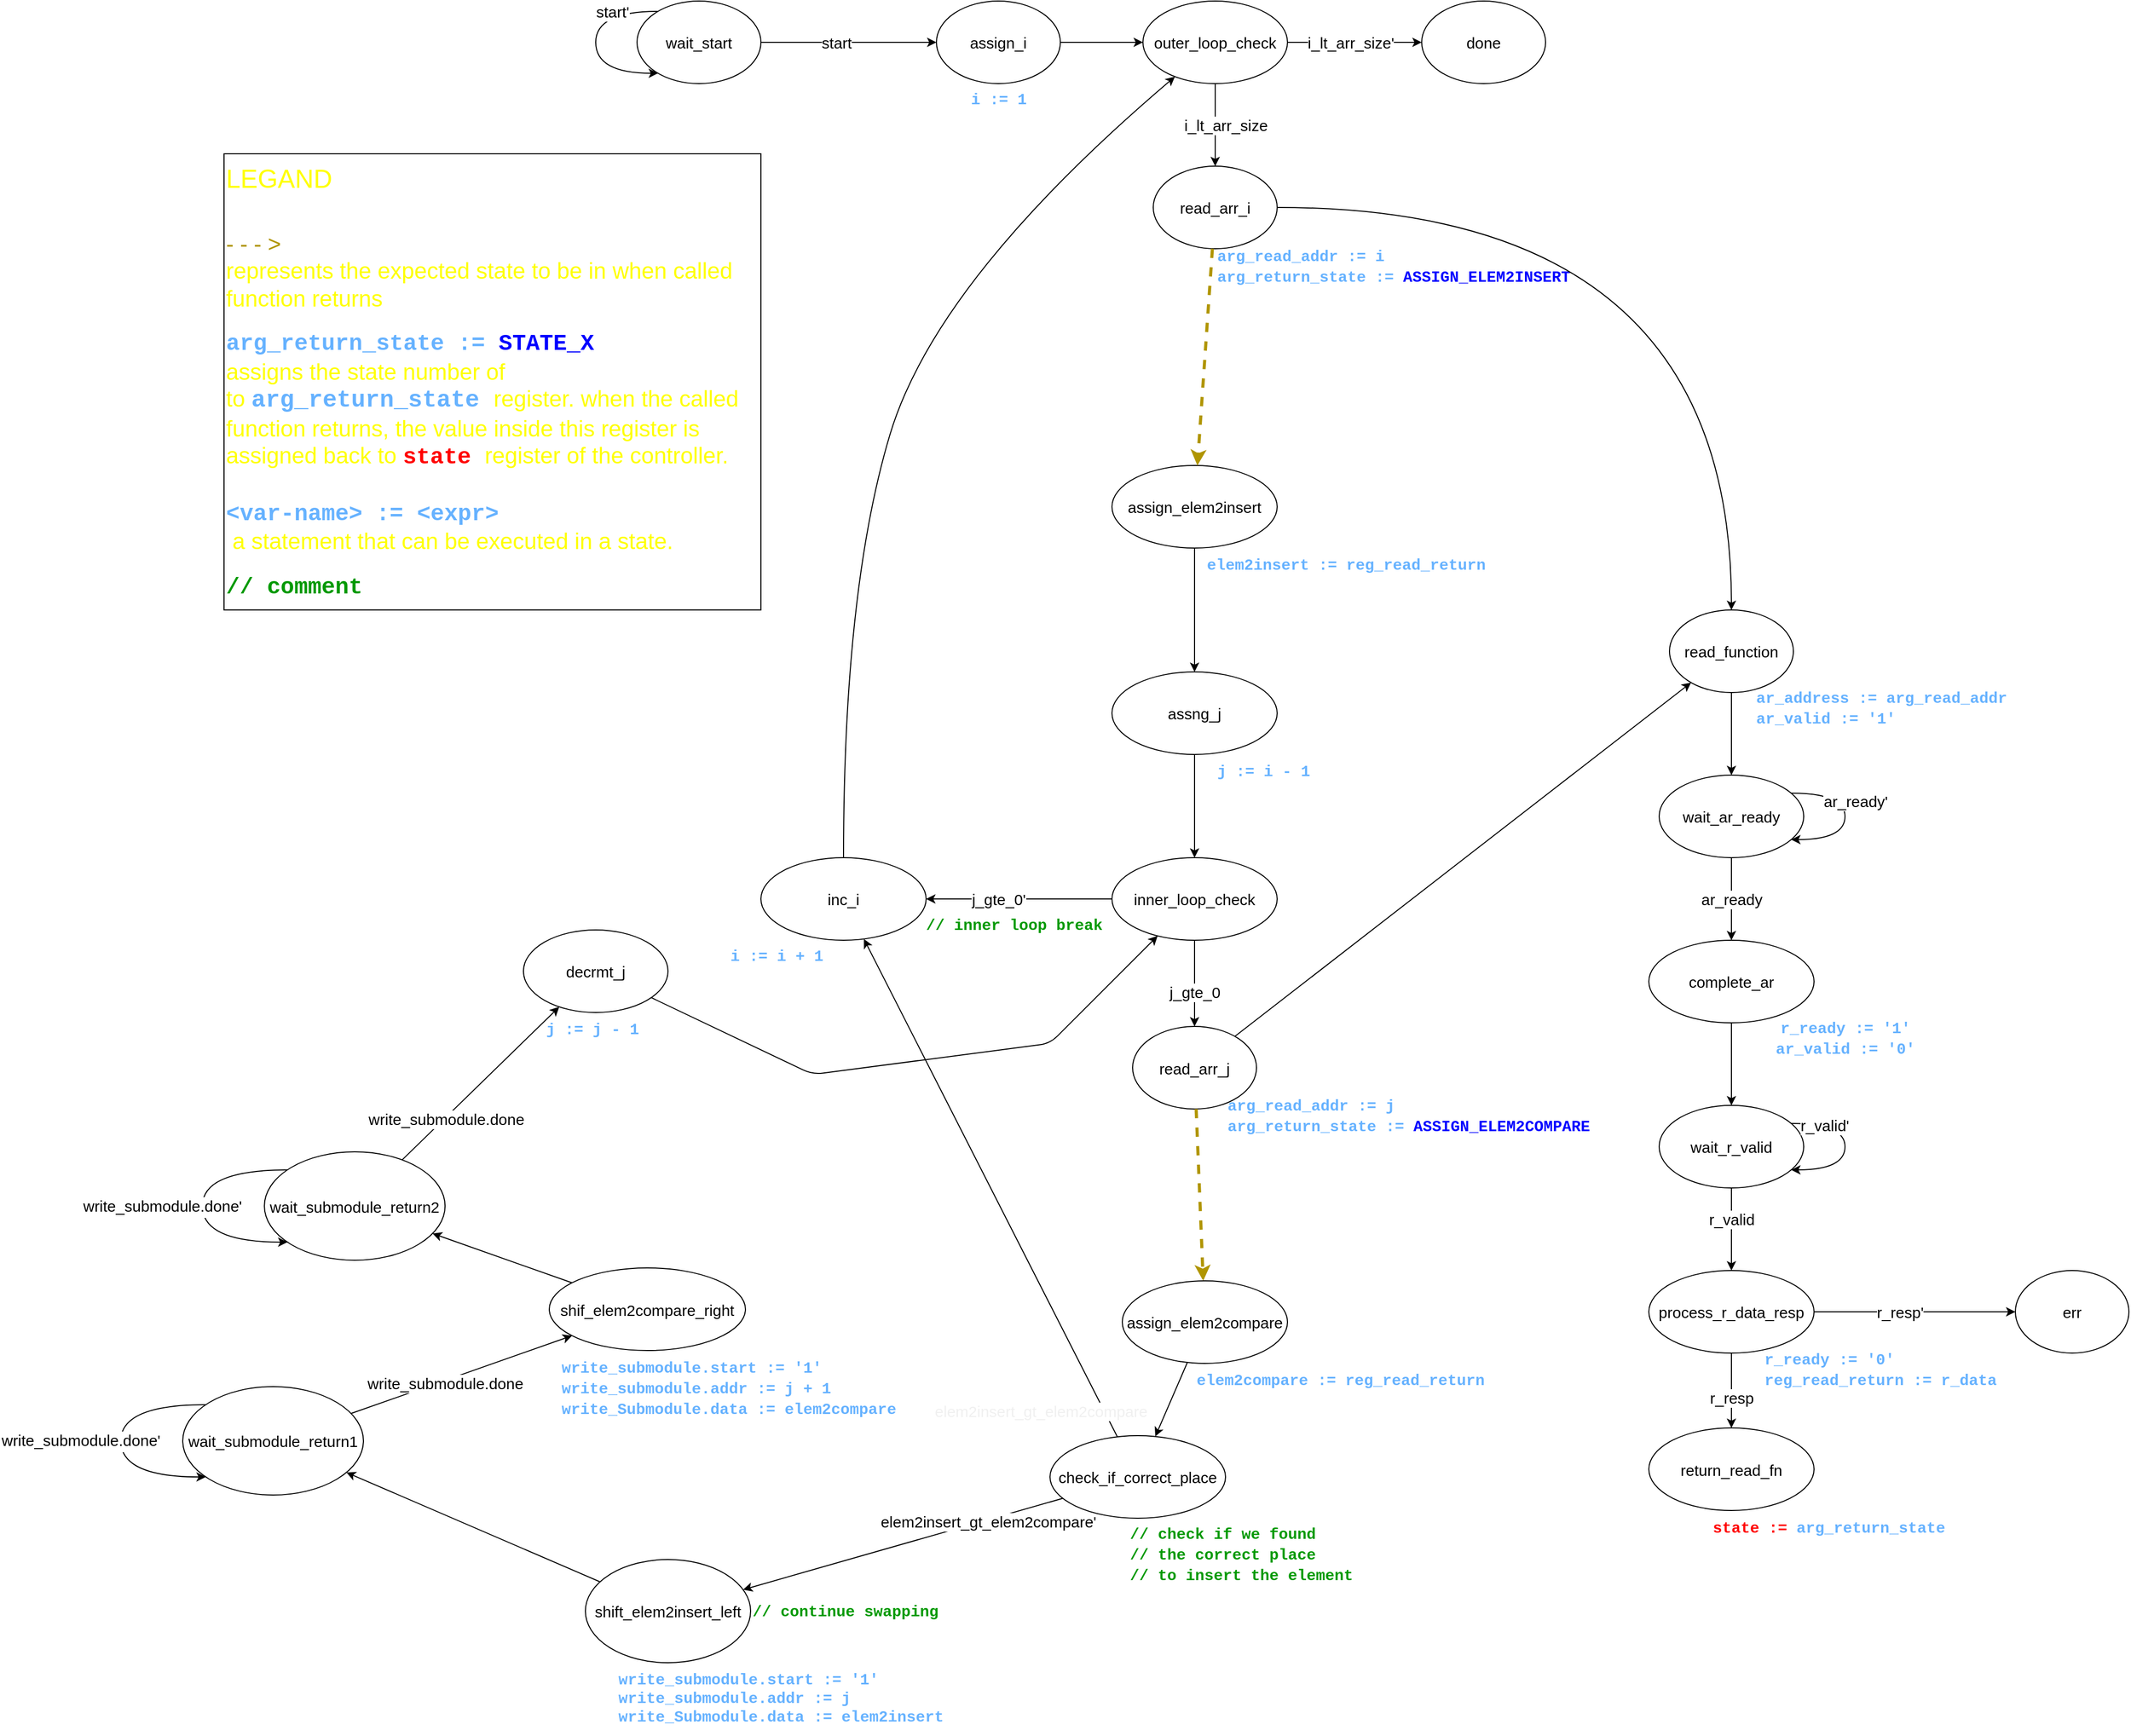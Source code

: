 <mxfile>
    <diagram name="Page-1" id="099fd60b-425b-db50-ffb0-6b813814b670">
        <mxGraphModel dx="1211" dy="804" grid="1" gridSize="10" guides="1" tooltips="1" connect="1" arrows="1" fold="1" page="1" pageScale="1" pageWidth="850" pageHeight="1100" background="none" math="0" shadow="0">
            <root>
                <mxCell id="0"/>
                <mxCell id="1" parent="0"/>
                <mxCell id="6" value="" style="html=1;fontSize=15;fontStyle=0" parent="1" source="2" target="5" edge="1">
                    <mxGeometry relative="1" as="geometry"/>
                </mxCell>
                <mxCell id="7" value="start" style="edgeLabel;html=1;align=center;verticalAlign=middle;resizable=0;points=[];fontSize=15;" parent="6" vertex="1" connectable="0">
                    <mxGeometry x="-0.143" y="-3" relative="1" as="geometry">
                        <mxPoint y="-3" as="offset"/>
                    </mxGeometry>
                </mxCell>
                <mxCell id="2" value="&lt;font style=&quot;font-size: 15px;&quot;&gt;wait_start&lt;/font&gt;" style="ellipse;whiteSpace=wrap;html=1;rounded=0;" parent="1" vertex="1">
                    <mxGeometry x="120" y="460" width="120" height="80" as="geometry"/>
                </mxCell>
                <mxCell id="3" style="edgeStyle=orthogonalEdgeStyle;html=1;fontSize=15;curved=1;fontStyle=0" parent="1" source="2" target="2" edge="1">
                    <mxGeometry relative="1" as="geometry">
                        <mxPoint x="150" y="570" as="targetPoint"/>
                        <Array as="points">
                            <mxPoint x="80" y="530"/>
                        </Array>
                    </mxGeometry>
                </mxCell>
                <mxCell id="8" value="start'" style="edgeLabel;html=1;align=center;verticalAlign=middle;resizable=0;points=[];fontSize=15;" parent="3" vertex="1" connectable="0">
                    <mxGeometry x="-0.405" y="-10" relative="1" as="geometry">
                        <mxPoint x="9" y="10" as="offset"/>
                    </mxGeometry>
                </mxCell>
                <mxCell id="11" value="" style="html=1;fontSize=15;fontColor=#66B2FF;fontStyle=0" parent="1" source="5" target="10" edge="1">
                    <mxGeometry relative="1" as="geometry"/>
                </mxCell>
                <mxCell id="13" value="" style="html=1;fontSize=15;fontColor=#66B2FF;fontStyle=0" parent="1" source="10" target="12" edge="1">
                    <mxGeometry relative="1" as="geometry"/>
                </mxCell>
                <mxCell id="15" value="i_lt_arr_size'" style="edgeLabel;html=1;align=center;verticalAlign=middle;resizable=0;points=[];fontSize=15;;" parent="13" vertex="1" connectable="0">
                    <mxGeometry x="-0.256" relative="1" as="geometry">
                        <mxPoint x="12" as="offset"/>
                    </mxGeometry>
                </mxCell>
                <mxCell id="17" value="" style="html=1;fontSize=15;;fontStyle=0" parent="1" source="10" target="16" edge="1">
                    <mxGeometry relative="1" as="geometry"/>
                </mxCell>
                <mxCell id="10" value="&lt;font style=&quot;font-size: 15px;&quot;&gt;outer_loop_check&lt;br&gt;&lt;/font&gt;" style="ellipse;whiteSpace=wrap;html=1;rounded=0;" parent="1" vertex="1">
                    <mxGeometry x="610" y="460" width="140" height="80" as="geometry"/>
                </mxCell>
                <mxCell id="12" value="&lt;font style=&quot;font-size: 15px;&quot;&gt;done&lt;br&gt;&lt;/font&gt;" style="ellipse;whiteSpace=wrap;html=1;rounded=0;" parent="1" vertex="1">
                    <mxGeometry x="880" y="460" width="120" height="80" as="geometry"/>
                </mxCell>
                <mxCell id="20" value="i_lt_arr_size" style="edgeLabel;html=1;align=center;verticalAlign=middle;resizable=0;points=[];fontSize=15;;" parent="1" vertex="1" connectable="0">
                    <mxGeometry x="690.001" y="580" as="geometry"/>
                </mxCell>
                <mxCell id="52" value="" style="html=1;fontSize=15;;fontStyle=0" parent="1" source="48" target="85" edge="1">
                    <mxGeometry relative="1" as="geometry">
                        <mxPoint x="700" y="1420" as="targetPoint"/>
                    </mxGeometry>
                </mxCell>
                <mxCell id="53" value="j_gte_0" style="edgeLabel;html=1;align=center;verticalAlign=middle;resizable=0;points=[];fontSize=15;;" parent="52" vertex="1" connectable="0">
                    <mxGeometry x="0.188" relative="1" as="geometry">
                        <mxPoint as="offset"/>
                    </mxGeometry>
                </mxCell>
                <mxCell id="54" style="edgeStyle=orthogonalEdgeStyle;curved=1;html=1;fontSize=15;;fontStyle=0" parent="1" source="48" target="155" edge="1">
                    <mxGeometry relative="1" as="geometry">
                        <mxPoint x="470" y="1330" as="targetPoint"/>
                    </mxGeometry>
                </mxCell>
                <mxCell id="56" value="j_gte_0'" style="edgeLabel;html=1;align=center;verticalAlign=middle;resizable=0;points=[];fontSize=15;;" parent="54" vertex="1" connectable="0">
                    <mxGeometry x="0.42" y="1" relative="1" as="geometry">
                        <mxPoint x="18" y="-1" as="offset"/>
                    </mxGeometry>
                </mxCell>
                <mxCell id="48" value="&lt;font style=&quot;font-size: 15px;&quot;&gt;inner_loop_check&lt;br&gt;&lt;/font&gt;" style="ellipse;whiteSpace=wrap;html=1;rounded=0;" parent="1" vertex="1">
                    <mxGeometry x="580" y="1290" width="160" height="80" as="geometry"/>
                </mxCell>
                <mxCell id="57" value="&lt;font face=&quot;Courier New&quot; color=&quot;#009900&quot;&gt;&lt;b&gt;// inner loop break&lt;/b&gt;&lt;/font&gt;" style="text;html=1;align=center;verticalAlign=middle;resizable=0;points=[];autosize=1;strokeColor=none;fillColor=none;fontSize=15;;" parent="1" vertex="1">
                    <mxGeometry x="390" y="1340" width="190" height="30" as="geometry"/>
                </mxCell>
                <mxCell id="108" value="" style="edgeStyle=none;html=1;fontStyle=0" parent="1" source="102" target="107" edge="1">
                    <mxGeometry relative="1" as="geometry"/>
                </mxCell>
                <mxCell id="121" value="" style="html=1;fontSize=15;fontStyle=0" parent="1" source="107" target="369" edge="1">
                    <mxGeometry relative="1" as="geometry">
                        <mxPoint x="235.415" y="2007.595" as="targetPoint"/>
                    </mxGeometry>
                </mxCell>
                <mxCell id="344" value="&lt;span style=&quot;font-size: 15px;&quot;&gt;elem2insert_gt_elem2compare'&lt;/span&gt;" style="edgeLabel;html=1;align=center;verticalAlign=middle;resizable=0;points=[];" parent="121" vertex="1" connectable="0">
                    <mxGeometry x="-0.529" y="2" relative="1" as="geometry">
                        <mxPoint y="-1" as="offset"/>
                    </mxGeometry>
                </mxCell>
                <mxCell id="128" value="" style="html=1;fontSize=15;fontStyle=0" parent="1" source="125" target="48" edge="1">
                    <mxGeometry relative="1" as="geometry">
                        <mxPoint x="660" y="1310" as="targetPoint"/>
                    </mxGeometry>
                </mxCell>
                <mxCell id="178" style="edgeStyle=none;html=1;fontSize=15;" parent="1" source="149" target="48" edge="1">
                    <mxGeometry relative="1" as="geometry">
                        <Array as="points">
                            <mxPoint x="290" y="1500"/>
                            <mxPoint x="520" y="1470"/>
                        </Array>
                    </mxGeometry>
                </mxCell>
                <mxCell id="161" value="" style="curved=1;endArrow=classic;html=1;fontSize=15;fontColor=#FF0000;fontStyle=0" parent="1" source="155" target="10" edge="1">
                    <mxGeometry width="50" height="50" relative="1" as="geometry">
                        <mxPoint x="420" y="1000" as="sourcePoint"/>
                        <mxPoint x="590" y="240" as="targetPoint"/>
                        <Array as="points">
                            <mxPoint x="320" y="1030"/>
                            <mxPoint x="410" y="730"/>
                        </Array>
                    </mxGeometry>
                </mxCell>
                <mxCell id="180" value="" style="group" parent="1" vertex="1" connectable="0">
                    <mxGeometry x="10" y="1360" width="140" height="110" as="geometry"/>
                </mxCell>
                <mxCell id="149" value="&lt;font style=&quot;font-size: 15px;&quot;&gt;decrmt_j&lt;br&gt;&lt;/font&gt;" style="ellipse;whiteSpace=wrap;html=1;rounded=0;" parent="180" vertex="1">
                    <mxGeometry width="140" height="80" as="geometry"/>
                </mxCell>
                <mxCell id="179" value="&lt;font face=&quot;Courier New&quot;&gt;&lt;b&gt;&lt;span style=&quot;color: rgb(102, 178, 255); font-size: 15px; font-style: normal; font-variant-ligatures: normal; font-variant-caps: normal; letter-spacing: normal; orphans: 2; text-align: center; text-indent: 0px; text-transform: none; widows: 2; word-spacing: 0px; -webkit-text-stroke-width: 0px; text-decoration-thickness: initial; text-decoration-style: initial; text-decoration-color: initial; float: none; display: inline !important;&quot;&gt;j := j - 1&lt;/span&gt;&lt;/b&gt;&lt;/font&gt;" style="text;whiteSpace=wrap;html=1;fontSize=15;;" parent="180" vertex="1">
                    <mxGeometry x="20" y="80" width="100" height="30" as="geometry"/>
                </mxCell>
                <mxCell id="181" value="" style="group" parent="1" vertex="1" connectable="0">
                    <mxGeometry x="200" y="1290" width="200" height="110" as="geometry"/>
                </mxCell>
                <mxCell id="155" value="&lt;font style=&quot;font-size: 15px;&quot;&gt;inc_i&lt;br&gt;&lt;/font&gt;" style="ellipse;whiteSpace=wrap;html=1;rounded=0;" parent="181" vertex="1">
                    <mxGeometry x="40" width="160" height="80" as="geometry"/>
                </mxCell>
                <mxCell id="160" value="&lt;font color=&quot;#66b2ff&quot;&gt;&lt;font face=&quot;Courier New&quot;&gt;&lt;b&gt;i := i + 1&lt;/b&gt;&lt;/font&gt;&lt;br&gt;&lt;/font&gt;" style="text;html=1;align=center;verticalAlign=middle;resizable=0;points=[];autosize=1;strokeColor=none;fillColor=none;fontSize=15;;" parent="181" vertex="1">
                    <mxGeometry y="80" width="110" height="30" as="geometry"/>
                </mxCell>
                <mxCell id="182" value="" style="group" parent="1" vertex="1" connectable="0">
                    <mxGeometry x="410" y="460" width="120" height="110" as="geometry"/>
                </mxCell>
                <mxCell id="5" value="&lt;font style=&quot;font-size: 15px;&quot;&gt;assign_i&lt;br&gt;&lt;/font&gt;" style="ellipse;whiteSpace=wrap;html=1;rounded=0;" parent="182" vertex="1">
                    <mxGeometry width="120" height="80" as="geometry"/>
                </mxCell>
                <mxCell id="9" value="&lt;font face=&quot;Courier New&quot; color=&quot;#66b2ff&quot;&gt;&lt;b&gt;i := 1&lt;/b&gt;&lt;/font&gt;" style="text;html=1;align=center;verticalAlign=middle;resizable=0;points=[];autosize=1;strokeColor=none;fillColor=none;fontSize=15;" parent="182" vertex="1">
                    <mxGeometry x="20" y="80" width="80" height="30" as="geometry"/>
                </mxCell>
                <mxCell id="186" value="" style="group" parent="1" vertex="1" connectable="0">
                    <mxGeometry x="580" y="1110" width="210" height="110" as="geometry"/>
                </mxCell>
                <mxCell id="125" value="&lt;font style=&quot;font-size: 15px;&quot;&gt;assng_j&lt;br&gt;&lt;/font&gt;" style="ellipse;whiteSpace=wrap;html=1;rounded=0;" parent="186" vertex="1">
                    <mxGeometry width="160" height="80" as="geometry"/>
                </mxCell>
                <mxCell id="129" value="&lt;div style=&quot;text-align: center;&quot;&gt;&lt;span style=&quot;background-color: initial;&quot;&gt;&lt;font face=&quot;Courier New&quot; color=&quot;#66b2ff&quot;&gt;&lt;b&gt;j := i - 1&lt;/b&gt;&lt;/font&gt;&lt;/span&gt;&lt;/div&gt;" style="text;whiteSpace=wrap;html=1;fontSize=15;;" parent="186" vertex="1">
                    <mxGeometry x="100" y="80" width="110" height="30" as="geometry"/>
                </mxCell>
                <mxCell id="268" value="" style="edgeStyle=orthogonalEdgeStyle;curved=1;html=1;fontSize=15;;fontStyle=0" parent="1" source="286" target="271" edge="1">
                    <mxGeometry relative="1" as="geometry"/>
                </mxCell>
                <mxCell id="269" value="" style="edgeStyle=orthogonalEdgeStyle;curved=1;html=1;fontSize=15;;fontStyle=0" parent="1" source="271" target="289" edge="1">
                    <mxGeometry relative="1" as="geometry"/>
                </mxCell>
                <mxCell id="270" value="ar_ready" style="edgeLabel;html=1;align=center;verticalAlign=middle;resizable=0;points=[];fontSize=15;;" parent="269" vertex="1" connectable="0">
                    <mxGeometry x="0.35" relative="1" as="geometry">
                        <mxPoint y="-14" as="offset"/>
                    </mxGeometry>
                </mxCell>
                <mxCell id="271" value="&lt;font style=&quot;font-size: 15px;&quot;&gt;wait_ar_ready&lt;br&gt;&lt;/font&gt;" style="ellipse;whiteSpace=wrap;html=1;rounded=0;" parent="1" vertex="1">
                    <mxGeometry x="1110" y="1210" width="140" height="80" as="geometry"/>
                </mxCell>
                <mxCell id="272" value="" style="edgeStyle=orthogonalEdgeStyle;curved=1;html=1;fontSize=15;;fontStyle=0" parent="1" source="289" target="277" edge="1">
                    <mxGeometry relative="1" as="geometry"/>
                </mxCell>
                <mxCell id="275" value="" style="edgeStyle=orthogonalEdgeStyle;curved=1;html=1;fontSize=15;;fontStyle=0" parent="1" source="277" target="292" edge="1">
                    <mxGeometry relative="1" as="geometry"/>
                </mxCell>
                <mxCell id="276" value="r_valid" style="edgeLabel;html=1;align=center;verticalAlign=middle;resizable=0;points=[];fontSize=15;;" parent="275" vertex="1" connectable="0">
                    <mxGeometry x="-0.245" relative="1" as="geometry">
                        <mxPoint as="offset"/>
                    </mxGeometry>
                </mxCell>
                <mxCell id="277" value="&lt;font style=&quot;font-size: 15px;&quot;&gt;wait_r_valid&lt;br&gt;&lt;/font&gt;" style="ellipse;whiteSpace=wrap;html=1;rounded=0;" parent="1" vertex="1">
                    <mxGeometry x="1110" y="1530" width="140" height="80" as="geometry"/>
                </mxCell>
                <mxCell id="280" value="" style="edgeStyle=orthogonalEdgeStyle;curved=1;html=1;fontSize=15;;fontStyle=0" parent="1" source="292" target="284" edge="1">
                    <mxGeometry relative="1" as="geometry">
                        <mxPoint x="1400" y="1730" as="targetPoint"/>
                    </mxGeometry>
                </mxCell>
                <mxCell id="281" value="r_resp'" style="edgeLabel;html=1;align=center;verticalAlign=middle;resizable=0;points=[];fontSize=15;;" parent="280" vertex="1" connectable="0">
                    <mxGeometry x="-0.241" y="-3" relative="1" as="geometry">
                        <mxPoint x="9" y="-3" as="offset"/>
                    </mxGeometry>
                </mxCell>
                <mxCell id="284" value="&lt;font style=&quot;font-size: 15px;&quot;&gt;err&lt;br&gt;&lt;/font&gt;" style="ellipse;whiteSpace=wrap;html=1;rounded=0;" parent="1" vertex="1">
                    <mxGeometry x="1455" y="1690" width="110" height="80" as="geometry"/>
                </mxCell>
                <mxCell id="288" value="" style="group" parent="1" vertex="1" connectable="0">
                    <mxGeometry x="1080" y="1567.5" width="290" height="120" as="geometry"/>
                </mxCell>
                <mxCell id="289" value="&lt;font style=&quot;font-size: 15px;&quot;&gt;complete_ar&lt;br&gt;&lt;/font&gt;" style="ellipse;whiteSpace=wrap;html=1;rounded=0;" parent="288" vertex="1">
                    <mxGeometry x="20" y="-197.5" width="160" height="80" as="geometry"/>
                </mxCell>
                <mxCell id="290" value="&lt;font color=&quot;#66b2ff&quot;&gt;&lt;font face=&quot;Courier New&quot;&gt;&lt;b&gt;r_ready := '1'&lt;br&gt;ar_valid := '0'&lt;/b&gt;&lt;/font&gt;&lt;br&gt;&lt;/font&gt;" style="text;html=1;align=center;verticalAlign=middle;resizable=0;points=[];autosize=1;strokeColor=none;fillColor=none;fontSize=15;;" parent="288" vertex="1">
                    <mxGeometry x="130" y="-127.5" width="160" height="50" as="geometry"/>
                </mxCell>
                <mxCell id="294" style="edgeStyle=orthogonalEdgeStyle;curved=1;html=1;fontSize=15;" parent="1" source="271" target="271" edge="1">
                    <mxGeometry relative="1" as="geometry">
                        <Array as="points">
                            <mxPoint x="1290" y="1272.5"/>
                        </Array>
                    </mxGeometry>
                </mxCell>
                <mxCell id="295" value="ar_ready'" style="edgeLabel;html=1;align=center;verticalAlign=middle;resizable=0;points=[];fontSize=15;" parent="294" vertex="1" connectable="0">
                    <mxGeometry x="-0.449" y="-7" relative="1" as="geometry">
                        <mxPoint x="21" as="offset"/>
                    </mxGeometry>
                </mxCell>
                <mxCell id="296" value="" style="group" parent="1" vertex="1" connectable="0">
                    <mxGeometry x="1120" y="1050" width="340" height="120" as="geometry"/>
                </mxCell>
                <mxCell id="286" value="&lt;font style=&quot;font-size: 15px;&quot;&gt;read_function&lt;br&gt;&lt;/font&gt;" style="ellipse;whiteSpace=wrap;html=1;rounded=0;" parent="296" vertex="1">
                    <mxGeometry width="120" height="80" as="geometry"/>
                </mxCell>
                <mxCell id="287" value="&lt;div style=&quot;text-align: left;&quot;&gt;&lt;b style=&quot;color: rgb(102, 178, 255); background-color: initial;&quot;&gt;&lt;font face=&quot;Courier New&quot;&gt;ar_address := arg_read_addr&lt;/font&gt;&lt;/b&gt;&lt;/div&gt;&lt;font color=&quot;#66b2ff&quot;&gt;&lt;div style=&quot;text-align: left;&quot;&gt;&lt;b style=&quot;background-color: initial;&quot;&gt;&lt;font face=&quot;Courier New&quot;&gt;ar_valid := '1'&lt;/font&gt;&lt;/b&gt;&lt;/div&gt;&lt;/font&gt;" style="text;html=1;align=center;verticalAlign=middle;resizable=0;points=[];autosize=1;strokeColor=none;fillColor=none;fontSize=15;;" parent="296" vertex="1">
                    <mxGeometry x="70" y="70" width="270" height="50" as="geometry"/>
                </mxCell>
                <mxCell id="297" style="edgeStyle=orthogonalEdgeStyle;curved=1;html=1;fontSize=15;" parent="1" source="277" target="277" edge="1">
                    <mxGeometry relative="1" as="geometry">
                        <Array as="points">
                            <mxPoint x="1290" y="1592.5"/>
                        </Array>
                    </mxGeometry>
                </mxCell>
                <mxCell id="298" value="r_valid'" style="edgeLabel;html=1;align=center;verticalAlign=middle;resizable=0;points=[];fontSize=15;" parent="297" vertex="1" connectable="0">
                    <mxGeometry x="-0.572" y="-1" relative="1" as="geometry">
                        <mxPoint as="offset"/>
                    </mxGeometry>
                </mxCell>
                <mxCell id="301" value="" style="edgeStyle=orthogonalEdgeStyle;curved=1;html=1;fontSize=15;" parent="1" source="292" target="300" edge="1">
                    <mxGeometry relative="1" as="geometry"/>
                </mxCell>
                <mxCell id="306" value="r_resp" style="edgeLabel;html=1;align=center;verticalAlign=middle;resizable=0;points=[];fontSize=15;" parent="301" vertex="1" connectable="0">
                    <mxGeometry x="-0.315" relative="1" as="geometry">
                        <mxPoint y="18" as="offset"/>
                    </mxGeometry>
                </mxCell>
                <mxCell id="303" value="" style="group" parent="1" vertex="1" connectable="0">
                    <mxGeometry x="1100" y="1690" width="340" height="112.5" as="geometry"/>
                </mxCell>
                <mxCell id="292" value="&lt;font style=&quot;font-size: 15px;&quot;&gt;process_r_data_resp&lt;br&gt;&lt;/font&gt;" style="ellipse;whiteSpace=wrap;html=1;rounded=0;" parent="303" vertex="1">
                    <mxGeometry width="160" height="80" as="geometry"/>
                </mxCell>
                <mxCell id="293" value="&lt;font face=&quot;Courier New&quot;&gt;&lt;b&gt;&lt;span style=&quot;color: rgb(102, 178, 255); font-size: 15px; font-style: normal; font-variant-ligatures: normal; font-variant-caps: normal; letter-spacing: normal; orphans: 2; text-align: center; text-indent: 0px; text-transform: none; widows: 2; word-spacing: 0px; -webkit-text-stroke-width: 0px; text-decoration-thickness: initial; text-decoration-style: initial; text-decoration-color: initial; float: none; display: inline !important;&quot;&gt;r_ready := '0'&lt;br&gt;&lt;/span&gt;&lt;/b&gt;&lt;/font&gt;&lt;b style=&quot;color: rgb(102, 178, 255); font-family: &amp;quot;Courier New&amp;quot;;&quot;&gt;reg_read_return := r_data&lt;/b&gt;&lt;font face=&quot;Courier New&quot;&gt;&lt;b&gt;&lt;span style=&quot;color: rgb(102, 178, 255); font-size: 15px; font-style: normal; font-variant-ligatures: normal; font-variant-caps: normal; letter-spacing: normal; orphans: 2; text-align: center; text-indent: 0px; text-transform: none; widows: 2; word-spacing: 0px; -webkit-text-stroke-width: 0px; text-decoration-thickness: initial; text-decoration-style: initial; text-decoration-color: initial; float: none; display: inline !important;&quot;&gt;&lt;br&gt;&lt;/span&gt;&lt;/b&gt;&lt;/font&gt;" style="text;whiteSpace=wrap;html=1;fontSize=15;;" parent="303" vertex="1">
                    <mxGeometry x="110" y="70" width="230" height="42.5" as="geometry"/>
                </mxCell>
                <mxCell id="304" value="" style="group" parent="1" vertex="1" connectable="0">
                    <mxGeometry x="1100" y="1842.5" width="300" height="110" as="geometry"/>
                </mxCell>
                <mxCell id="300" value="&lt;font style=&quot;font-size: 15px;&quot;&gt;return_read_fn&lt;br&gt;&lt;/font&gt;" style="ellipse;whiteSpace=wrap;html=1;rounded=0;" parent="304" vertex="1">
                    <mxGeometry width="160" height="80" as="geometry"/>
                </mxCell>
                <mxCell id="302" value="&lt;font face=&quot;Courier New&quot;&gt;&lt;b&gt;&lt;font color=&quot;#ff0000&quot;&gt;state :=&lt;/font&gt;&lt;font color=&quot;#66b2ff&quot;&gt;&amp;nbsp;&lt;/font&gt;&lt;/b&gt;&lt;/font&gt;&lt;b style=&quot;font-family: &amp;quot;Courier New&amp;quot;;&quot;&gt;&lt;span style=&quot;color: rgb(102, 178, 255);&quot;&gt;arg_&lt;/span&gt;&lt;/b&gt;&lt;font face=&quot;Courier New&quot;&gt;&lt;font color=&quot;#66b2ff&quot;&gt;&lt;b&gt;return_state&lt;br&gt;&lt;/b&gt;&lt;/font&gt;&lt;/font&gt;" style="text;whiteSpace=wrap;html=1;fontSize=15;;" parent="304" vertex="1">
                    <mxGeometry x="60" y="80" width="240" height="30" as="geometry"/>
                </mxCell>
                <mxCell id="315" style="html=1;fontSize=15;fontColor=#0000FF;" parent="1" source="311" target="125" edge="1">
                    <mxGeometry relative="1" as="geometry"/>
                </mxCell>
                <mxCell id="318" value="" style="group" parent="1" vertex="1" connectable="0">
                    <mxGeometry x="600" y="1453.5" width="460" height="109" as="geometry"/>
                </mxCell>
                <mxCell id="316" value="&lt;div style=&quot;&quot;&gt;&lt;span style=&quot;background-color: initial;&quot;&gt;&lt;font face=&quot;Courier New&quot; color=&quot;#66b2ff&quot;&gt;&lt;b&gt;arg_read_addr := j&lt;/b&gt;&lt;/font&gt;&lt;/span&gt;&lt;/div&gt;&lt;div style=&quot;&quot;&gt;&lt;span style=&quot;background-color: initial;&quot;&gt;&lt;font face=&quot;Courier New&quot;&gt;&lt;b style=&quot;&quot;&gt;&lt;font color=&quot;#66b2ff&quot;&gt;arg_return_state := &lt;/font&gt;&lt;font color=&quot;#0000ff&quot;&gt;ASSIGN_ELEM2COMPARE&lt;/font&gt;&lt;/b&gt;&lt;/font&gt;&lt;/span&gt;&lt;/div&gt;&lt;br&gt;&lt;div style=&quot;&quot;&gt;&lt;span style=&quot;background-color: initial;&quot;&gt;&lt;font face=&quot;Courier New&quot; color=&quot;#66b2ff&quot;&gt;&lt;b&gt;&lt;br&gt;&lt;/b&gt;&lt;/font&gt;&lt;/span&gt;&lt;/div&gt;" style="text;whiteSpace=wrap;html=1;fontSize=15;;" parent="318" vertex="1">
                    <mxGeometry x="90" y="60" width="370" height="49" as="geometry"/>
                </mxCell>
                <mxCell id="85" value="&lt;font style=&quot;font-size: 15px;&quot;&gt;read_arr_j&lt;br&gt;&lt;/font&gt;" style="ellipse;whiteSpace=wrap;html=1;rounded=0;" parent="318" vertex="1">
                    <mxGeometry width="120" height="80" as="geometry"/>
                </mxCell>
                <mxCell id="319" value="" style="group" parent="1" vertex="1" connectable="0">
                    <mxGeometry x="620" y="620" width="409" height="120" as="geometry"/>
                </mxCell>
                <mxCell id="16" value="&lt;font style=&quot;font-size: 15px;&quot;&gt;read_arr_i&lt;br&gt;&lt;/font&gt;" style="ellipse;whiteSpace=wrap;html=1;rounded=0;" parent="319" vertex="1">
                    <mxGeometry width="120" height="80" as="geometry"/>
                </mxCell>
                <mxCell id="307" value="&lt;div style=&quot;&quot;&gt;&lt;span style=&quot;background-color: initial;&quot;&gt;&lt;font face=&quot;Courier New&quot; color=&quot;#66b2ff&quot;&gt;&lt;b&gt;arg_read_addr := i&lt;/b&gt;&lt;/font&gt;&lt;/span&gt;&lt;/div&gt;&lt;div style=&quot;&quot;&gt;&lt;span style=&quot;background-color: initial;&quot;&gt;&lt;font face=&quot;Courier New&quot;&gt;&lt;b style=&quot;&quot;&gt;&lt;font color=&quot;#66b2ff&quot;&gt;arg_return_state := &lt;/font&gt;&lt;font color=&quot;#0000ff&quot;&gt;ASSIGN_ELEM2INSERT&lt;/font&gt;&lt;/b&gt;&lt;/font&gt;&lt;/span&gt;&lt;/div&gt;&lt;br&gt;&lt;div style=&quot;&quot;&gt;&lt;span style=&quot;background-color: initial;&quot;&gt;&lt;font face=&quot;Courier New&quot; color=&quot;#66b2ff&quot;&gt;&lt;b&gt;&lt;br&gt;&lt;/b&gt;&lt;/font&gt;&lt;/span&gt;&lt;/div&gt;" style="text;whiteSpace=wrap;html=1;fontSize=15;;" parent="319" vertex="1">
                    <mxGeometry x="60" y="71" width="349" height="49" as="geometry"/>
                </mxCell>
                <mxCell id="320" style="html=1;fontSize=15;fontColor=#0000FF;" parent="1" source="85" target="286" edge="1">
                    <mxGeometry relative="1" as="geometry"/>
                </mxCell>
                <mxCell id="322" value="" style="group" parent="1" vertex="1" connectable="0">
                    <mxGeometry x="580" y="910" width="370" height="110" as="geometry"/>
                </mxCell>
                <mxCell id="311" value="&lt;font style=&quot;font-size: 15px;&quot;&gt;assign_elem2insert&lt;br&gt;&lt;/font&gt;" style="ellipse;whiteSpace=wrap;html=1;rounded=0;" parent="322" vertex="1">
                    <mxGeometry width="160" height="80" as="geometry"/>
                </mxCell>
                <mxCell id="314" value="&lt;div style=&quot;&quot;&gt;&lt;span style=&quot;background-color: initial;&quot;&gt;&lt;font face=&quot;Courier New&quot; color=&quot;#66b2ff&quot;&gt;&lt;b&gt;elem2insert := reg_read_return&lt;/b&gt;&lt;/font&gt;&lt;/span&gt;&lt;/div&gt;&lt;br&gt;&lt;div style=&quot;&quot;&gt;&lt;span style=&quot;background-color: initial;&quot;&gt;&lt;font face=&quot;Courier New&quot; color=&quot;#66b2ff&quot;&gt;&lt;b&gt;&lt;br&gt;&lt;/b&gt;&lt;/font&gt;&lt;/span&gt;&lt;/div&gt;" style="text;whiteSpace=wrap;html=1;fontSize=15;;" parent="322" vertex="1">
                    <mxGeometry x="90" y="80" width="280" height="30" as="geometry"/>
                </mxCell>
                <mxCell id="326" style="html=1;fontSize=15;fontColor=#0000FF;" parent="1" source="107" target="155" edge="1">
                    <mxGeometry relative="1" as="geometry"/>
                </mxCell>
                <mxCell id="327" value="&lt;span style=&quot;color: rgb(240, 240, 240);&quot;&gt;elem2insert_gt_elem2compare&lt;/span&gt;" style="edgeLabel;html=1;align=center;verticalAlign=middle;resizable=0;points=[];fontSize=15;fontColor=#0000FF;" parent="326" vertex="1" connectable="0">
                    <mxGeometry x="0.484" y="-15" relative="1" as="geometry">
                        <mxPoint x="94" y="339" as="offset"/>
                    </mxGeometry>
                </mxCell>
                <mxCell id="328" style="edgeStyle=orthogonalEdgeStyle;curved=1;html=1;fontSize=15;fontColor=#0000FF;" parent="1" source="16" target="286" edge="1">
                    <mxGeometry relative="1" as="geometry"/>
                </mxCell>
                <mxCell id="329" style="html=1;fontSize=15;fontColor=#0000FF;dashed=1;fillColor=#e3c800;strokeColor=#B09500;strokeWidth=3;" parent="1" source="16" target="311" edge="1">
                    <mxGeometry relative="1" as="geometry"/>
                </mxCell>
                <mxCell id="330" style="html=1;dashed=1;strokeWidth=3;fontSize=15;fontColor=#0000FF;fillColor=#e3c800;strokeColor=#B09500;" parent="1" source="85" target="102" edge="1">
                    <mxGeometry relative="1" as="geometry">
                        <mxPoint x="660" y="1530" as="sourcePoint"/>
                    </mxGeometry>
                </mxCell>
                <mxCell id="334" value="" style="group" parent="1" vertex="1" connectable="0">
                    <mxGeometry x="590" y="1700" width="360" height="120" as="geometry"/>
                </mxCell>
                <mxCell id="102" value="&lt;font style=&quot;font-size: 15px;&quot;&gt;assign_elem2compare&lt;br&gt;&lt;/font&gt;" style="ellipse;whiteSpace=wrap;html=1;rounded=0;" parent="334" vertex="1">
                    <mxGeometry width="160" height="80" as="geometry"/>
                </mxCell>
                <mxCell id="106" value="&lt;font face=&quot;Courier New&quot;&gt;&lt;b&gt;&lt;span style=&quot;color: rgb(102, 178, 255); font-size: 15px; font-style: normal; font-variant-ligatures: normal; font-variant-caps: normal; letter-spacing: normal; orphans: 2; text-align: center; text-indent: 0px; text-transform: none; widows: 2; word-spacing: 0px; -webkit-text-stroke-width: 0px; text-decoration-thickness: initial; text-decoration-style: initial; text-decoration-color: initial; float: none; display: inline !important;&quot;&gt;elem2compare := reg_read_return&lt;/span&gt;&lt;br style=&quot;border-color: rgb(0, 0, 0); color: rgb(102, 178, 255); font-size: 15px; font-style: normal; font-variant-ligatures: normal; font-variant-caps: normal; letter-spacing: normal; orphans: 2; text-align: center; text-indent: 0px; text-transform: none; widows: 2; word-spacing: 0px; -webkit-text-stroke-width: 0px; text-decoration-thickness: initial; text-decoration-style: initial; text-decoration-color: initial;&quot;&gt;&lt;br&gt;&lt;/b&gt;&lt;/font&gt;" style="text;whiteSpace=wrap;html=1;fontSize=15;;" parent="334" vertex="1">
                    <mxGeometry x="70" y="80" width="290" height="40" as="geometry"/>
                </mxCell>
                <mxCell id="335" value="" style="group" parent="1" vertex="1" connectable="0">
                    <mxGeometry x="520" y="1850" width="305" height="150" as="geometry"/>
                </mxCell>
                <mxCell id="107" value="&lt;font style=&quot;font-size: 15px;&quot;&gt;check_if_correct_place&lt;br&gt;&lt;/font&gt;" style="ellipse;whiteSpace=wrap;html=1;rounded=0;" parent="335" vertex="1">
                    <mxGeometry width="170" height="80" as="geometry"/>
                </mxCell>
                <mxCell id="114" value="&lt;div style=&quot;&quot;&gt;&lt;/div&gt;&lt;div style=&quot;text-align: left;&quot;&gt;&lt;b style=&quot;background-color: initial; color: rgb(0, 153, 0); font-family: &amp;quot;Courier New&amp;quot;;&quot;&gt;// check if we found&lt;/b&gt;&lt;br&gt;&lt;/div&gt;&lt;div style=&quot;text-align: left;&quot;&gt;&lt;b style=&quot;color: rgb(0, 153, 0); font-family: &amp;quot;Courier New&amp;quot;; background-color: initial;&quot;&gt;// the correct place&amp;nbsp;&lt;/b&gt;&lt;/div&gt;&lt;div style=&quot;text-align: left;&quot;&gt;&lt;b style=&quot;color: rgb(0, 153, 0); font-family: &amp;quot;Courier New&amp;quot;; background-color: initial;&quot;&gt;// to insert the element&lt;/b&gt;&lt;/div&gt;" style="text;html=1;align=center;verticalAlign=middle;resizable=0;points=[];autosize=1;strokeColor=none;fillColor=none;fontSize=15;;" parent="335" vertex="1">
                    <mxGeometry x="65" y="80" width="240" height="70" as="geometry"/>
                </mxCell>
                <mxCell id="339" value="&lt;font style=&quot;&quot;&gt;&lt;font style=&quot;font-size: 25px;&quot; color=&quot;#ffff00&quot;&gt;LEGAND&lt;br&gt;&lt;/font&gt;&lt;br&gt;&lt;br&gt;&lt;font style=&quot;font-size: 22px;&quot;&gt;&lt;font color=&quot;#b09500&quot;&gt;- - - &amp;gt;&lt;br&gt;&lt;/font&gt;&lt;font color=&quot;#ffff00&quot;&gt;represents the expected state to be in when called function returns&lt;br&gt;&lt;/font&gt;&lt;/font&gt;&lt;font color=&quot;#ffff00&quot;&gt;&lt;br&gt;&lt;/font&gt;&lt;/font&gt;&lt;b style=&quot;font-family: &amp;quot;Courier New&amp;quot;; text-align: center;&quot;&gt;&lt;font style=&quot;font-size: 22px;&quot;&gt;&lt;font style=&quot;font-size: 22px;&quot;&gt;&lt;font style=&quot;font-size: 22px;&quot; color=&quot;#66b2ff&quot;&gt;arg_return_state := &lt;/font&gt;STATE_X&lt;br&gt;&lt;/font&gt;&lt;/font&gt;&lt;/b&gt;&lt;font style=&quot;&quot;&gt;&lt;span style=&quot;font-size: 22px;&quot;&gt;&lt;font color=&quot;#ffff00&quot;&gt;assigns the state number of &lt;/font&gt;&lt;font color=&quot;#ffffff&quot;&gt;state_x &lt;/font&gt;&lt;font color=&quot;#ffff00&quot;&gt;to&lt;/font&gt;&lt;font color=&quot;#b09500&quot;&gt;&amp;nbsp;&lt;/font&gt;&lt;/span&gt;&lt;b style=&quot;font-family: &amp;quot;Courier New&amp;quot;; text-align: center;&quot;&gt;&lt;font style=&quot;font-size: 23px;&quot;&gt;&lt;font color=&quot;#66b2ff&quot;&gt;arg_return_state&amp;nbsp;&lt;/font&gt;&lt;/font&gt;&lt;/b&gt;&lt;span style=&quot;color: rgb(255, 255, 0); font-size: 22px;&quot;&gt;register. when the called function returns, the value inside this register is assigned back to&amp;nbsp;&lt;/span&gt;&lt;b style=&quot;color: rgb(255, 255, 255); font-family: &amp;quot;Courier New&amp;quot;; font-size: 22px;&quot;&gt;&lt;font style=&quot;font-size: 22px;&quot; color=&quot;#ff0000&quot;&gt;state&amp;nbsp;&lt;/font&gt;&lt;/b&gt;&lt;span style=&quot;color: rgb(255, 255, 0); font-size: 22px;&quot;&gt;register&amp;nbsp;of the controller.&lt;br&gt;&lt;br&gt;&lt;/span&gt;&lt;font style=&quot;font-size: 22px;&quot;&gt;&lt;b style=&quot;color: rgb(102, 178, 255); font-family: &amp;quot;Courier New&amp;quot;;&quot;&gt;&amp;lt;var-name&amp;gt; := &amp;lt;expr&amp;gt;&lt;/b&gt;&lt;font face=&quot;Courier New&quot; color=&quot;#66b2ff&quot;&gt;&lt;b&gt;&lt;br&gt;&lt;/b&gt;&lt;/font&gt;&lt;/font&gt;&lt;span style=&quot;color: rgb(255, 255, 0); font-size: 22px;&quot;&gt;&amp;nbsp;a statement that can be executed in a state.&lt;/span&gt;&lt;span style=&quot;color: rgb(255, 255, 0); font-size: 22px;&quot;&gt;&lt;br&gt;&lt;/span&gt;&lt;br&gt;&lt;b style=&quot;color: rgb(0, 153, 0); font-family: &amp;quot;Courier New&amp;quot;; text-align: center;&quot;&gt;&lt;font style=&quot;font-size: 22px;&quot;&gt;// comment&lt;/font&gt;&lt;/b&gt;&lt;br&gt;&lt;/font&gt;" style="rounded=0;whiteSpace=wrap;html=1;fontSize=15;fontColor=#0000FF;align=left;" parent="1" vertex="1">
                    <mxGeometry x="-280" y="608" width="520" height="442" as="geometry"/>
                </mxCell>
                <mxCell id="363" value="" style="edgeStyle=none;html=1;fontFamily=Courier New;fontSize=15;" parent="1" source="369" target="365" edge="1">
                    <mxGeometry relative="1" as="geometry"/>
                </mxCell>
                <mxCell id="375" style="edgeStyle=none;html=1;" parent="1" source="365" target="132" edge="1">
                    <mxGeometry relative="1" as="geometry"/>
                </mxCell>
                <mxCell id="378" value="&lt;span style=&quot;font-size: 15px;&quot;&gt;write_submodule.done&lt;/span&gt;" style="edgeLabel;html=1;align=center;verticalAlign=middle;resizable=0;points=[];" parent="375" vertex="1" connectable="0">
                    <mxGeometry x="-0.313" y="-4" relative="1" as="geometry">
                        <mxPoint x="16" y="-8" as="offset"/>
                    </mxGeometry>
                </mxCell>
                <mxCell id="365" value="&lt;font style=&quot;font-size: 15px;&quot;&gt;wait_submodule_return1&lt;/font&gt;" style="ellipse;whiteSpace=wrap;html=1;" parent="1" vertex="1">
                    <mxGeometry x="-320" y="1802.5" width="175" height="105" as="geometry"/>
                </mxCell>
                <mxCell id="366" style="edgeStyle=orthogonalEdgeStyle;html=1;fontFamily=Courier New;fontSize=15;curved=1;" parent="1" source="365" target="365" edge="1">
                    <mxGeometry relative="1" as="geometry">
                        <Array as="points">
                            <mxPoint x="-380" y="1890"/>
                        </Array>
                    </mxGeometry>
                </mxCell>
                <mxCell id="367" value="&lt;font face=&quot;Helvetica&quot;&gt;write_submodule.done'&lt;/font&gt;" style="edgeLabel;html=1;align=center;verticalAlign=middle;resizable=0;points=[];fontSize=15;fontFamily=Courier New;" parent="366" vertex="1" connectable="0">
                    <mxGeometry x="-0.464" y="14" relative="1" as="geometry">
                        <mxPoint x="-59" y="21" as="offset"/>
                    </mxGeometry>
                </mxCell>
                <mxCell id="374" value="" style="group" parent="1" vertex="1" connectable="0">
                    <mxGeometry x="70" y="1970" width="360" height="170" as="geometry"/>
                </mxCell>
                <mxCell id="369" value="&lt;span style=&quot;font-size: 15px;&quot;&gt;shift_elem2insert_left&lt;/span&gt;" style="ellipse;whiteSpace=wrap;html=1;" parent="374" vertex="1">
                    <mxGeometry width="160" height="100" as="geometry"/>
                </mxCell>
                <mxCell id="370" value="&lt;font color=&quot;#66b2ff&quot; face=&quot;Courier New&quot; style=&quot;font-size: 15px;&quot;&gt;&lt;b&gt;write_submodule.start := '1'&lt;br&gt;write_submodule.addr := j&lt;br&gt;write_Submodule.data :=&amp;nbsp;&lt;/b&gt;&lt;/font&gt;&lt;b style=&quot;color: rgb(102, 178, 255); font-family: &amp;quot;Courier New&amp;quot;; font-size: 15px;&quot;&gt;elem2insert&lt;/b&gt;&lt;font color=&quot;#66b2ff&quot; face=&quot;Courier New&quot; style=&quot;font-size: 15px;&quot;&gt;&lt;b&gt;&lt;br&gt;&lt;/b&gt;&lt;/font&gt;" style="text;html=1;strokeColor=none;fillColor=none;align=left;verticalAlign=middle;whiteSpace=wrap;rounded=0;" parent="374" vertex="1">
                    <mxGeometry x="30" y="100" width="330" height="70" as="geometry"/>
                </mxCell>
                <mxCell id="373" value="&lt;div style=&quot;&quot;&gt;&lt;b style=&quot;color: rgb(0, 153, 0); font-family: &amp;quot;Courier New&amp;quot;; background-color: initial;&quot;&gt;// continue swapping&lt;/b&gt;&lt;/div&gt;" style="text;html=1;align=left;verticalAlign=middle;resizable=0;points=[];autosize=1;strokeColor=none;fillColor=none;fontSize=15;;" parent="374" vertex="1">
                    <mxGeometry x="160" y="35" width="200" height="30" as="geometry"/>
                </mxCell>
                <mxCell id="379" value="" style="edgeStyle=none;html=1;fontFamily=Courier New;fontSize=15;" parent="1" source="132" target="380" edge="1">
                    <mxGeometry relative="1" as="geometry">
                        <mxPoint x="84.182" y="1709.078" as="sourcePoint"/>
                    </mxGeometry>
                </mxCell>
                <mxCell id="383" style="edgeStyle=none;html=1;" parent="1" source="380" target="149" edge="1">
                    <mxGeometry relative="1" as="geometry"/>
                </mxCell>
                <mxCell id="385" value="&lt;span style=&quot;font-size: 15px;&quot;&gt;write_submodule.done&lt;/span&gt;" style="edgeLabel;html=1;align=center;verticalAlign=middle;resizable=0;points=[];" parent="383" vertex="1" connectable="0">
                    <mxGeometry x="-0.451" relative="1" as="geometry">
                        <mxPoint y="1" as="offset"/>
                    </mxGeometry>
                </mxCell>
                <mxCell id="380" value="&lt;font style=&quot;font-size: 15px;&quot;&gt;wait_submodule_return2&lt;/font&gt;" style="ellipse;whiteSpace=wrap;html=1;" parent="1" vertex="1">
                    <mxGeometry x="-240.93" y="1575" width="175" height="105" as="geometry"/>
                </mxCell>
                <mxCell id="381" style="edgeStyle=orthogonalEdgeStyle;html=1;fontFamily=Courier New;fontSize=15;curved=1;" parent="1" source="380" target="380" edge="1">
                    <mxGeometry relative="1" as="geometry">
                        <Array as="points">
                            <mxPoint x="-300.93" y="1662.5"/>
                        </Array>
                    </mxGeometry>
                </mxCell>
                <mxCell id="382" value="&lt;font face=&quot;Helvetica&quot;&gt;write_submodule.done'&lt;/font&gt;" style="edgeLabel;html=1;align=center;verticalAlign=middle;resizable=0;points=[];fontSize=15;fontFamily=Courier New;" parent="381" vertex="1" connectable="0">
                    <mxGeometry x="-0.464" y="14" relative="1" as="geometry">
                        <mxPoint x="-59" y="21" as="offset"/>
                    </mxGeometry>
                </mxCell>
                <mxCell id="386" value="" style="group" parent="1" vertex="1" connectable="0">
                    <mxGeometry x="35" y="1687.5" width="355" height="150" as="geometry"/>
                </mxCell>
                <mxCell id="132" value="&lt;font style=&quot;font-size: 15px;&quot;&gt;shif_elem2compare_right&lt;br&gt;&lt;/font&gt;" style="ellipse;whiteSpace=wrap;html=1;rounded=0;" parent="386" vertex="1">
                    <mxGeometry width="190" height="80" as="geometry"/>
                </mxCell>
                <mxCell id="144" value="&lt;font color=&quot;#66b2ff&quot; face=&quot;Courier New&quot;&gt;&lt;b&gt;write_submodule.start := '1'&lt;br&gt;write_submodule.addr := j + 1&lt;br&gt;write_Submodule.data :=&amp;nbsp;&lt;/b&gt;&lt;/font&gt;&lt;b style=&quot;color: rgb(102, 178, 255); font-family: &amp;quot;Courier New&amp;quot;;&quot;&gt;elem2compare&lt;/b&gt;" style="text;whiteSpace=wrap;html=1;fontSize=15;;" parent="386" vertex="1">
                    <mxGeometry x="10" y="80" width="345" height="70" as="geometry"/>
                </mxCell>
            </root>
        </mxGraphModel>
    </diagram>
</mxfile>